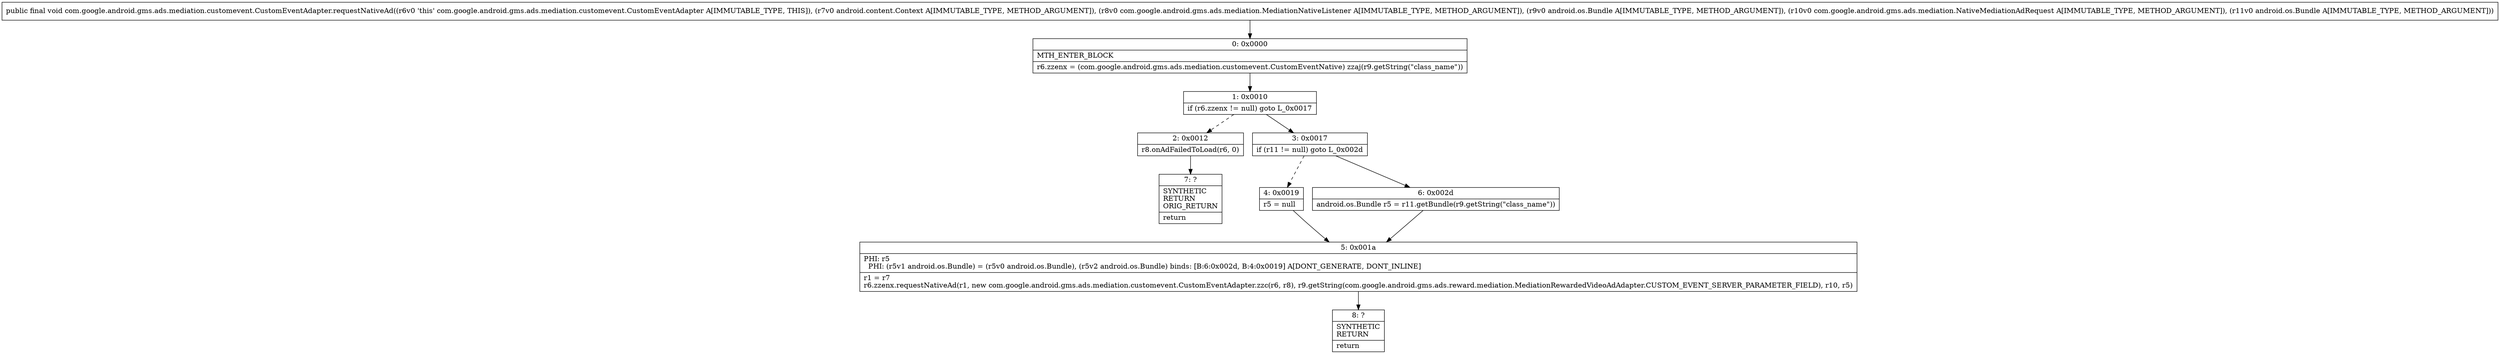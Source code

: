 digraph "CFG forcom.google.android.gms.ads.mediation.customevent.CustomEventAdapter.requestNativeAd(Landroid\/content\/Context;Lcom\/google\/android\/gms\/ads\/mediation\/MediationNativeListener;Landroid\/os\/Bundle;Lcom\/google\/android\/gms\/ads\/mediation\/NativeMediationAdRequest;Landroid\/os\/Bundle;)V" {
Node_0 [shape=record,label="{0\:\ 0x0000|MTH_ENTER_BLOCK\l|r6.zzenx = (com.google.android.gms.ads.mediation.customevent.CustomEventNative) zzaj(r9.getString(\"class_name\"))\l}"];
Node_1 [shape=record,label="{1\:\ 0x0010|if (r6.zzenx != null) goto L_0x0017\l}"];
Node_2 [shape=record,label="{2\:\ 0x0012|r8.onAdFailedToLoad(r6, 0)\l}"];
Node_3 [shape=record,label="{3\:\ 0x0017|if (r11 != null) goto L_0x002d\l}"];
Node_4 [shape=record,label="{4\:\ 0x0019|r5 = null\l}"];
Node_5 [shape=record,label="{5\:\ 0x001a|PHI: r5 \l  PHI: (r5v1 android.os.Bundle) = (r5v0 android.os.Bundle), (r5v2 android.os.Bundle) binds: [B:6:0x002d, B:4:0x0019] A[DONT_GENERATE, DONT_INLINE]\l|r1 = r7\lr6.zzenx.requestNativeAd(r1, new com.google.android.gms.ads.mediation.customevent.CustomEventAdapter.zzc(r6, r8), r9.getString(com.google.android.gms.ads.reward.mediation.MediationRewardedVideoAdAdapter.CUSTOM_EVENT_SERVER_PARAMETER_FIELD), r10, r5)\l}"];
Node_6 [shape=record,label="{6\:\ 0x002d|android.os.Bundle r5 = r11.getBundle(r9.getString(\"class_name\"))\l}"];
Node_7 [shape=record,label="{7\:\ ?|SYNTHETIC\lRETURN\lORIG_RETURN\l|return\l}"];
Node_8 [shape=record,label="{8\:\ ?|SYNTHETIC\lRETURN\l|return\l}"];
MethodNode[shape=record,label="{public final void com.google.android.gms.ads.mediation.customevent.CustomEventAdapter.requestNativeAd((r6v0 'this' com.google.android.gms.ads.mediation.customevent.CustomEventAdapter A[IMMUTABLE_TYPE, THIS]), (r7v0 android.content.Context A[IMMUTABLE_TYPE, METHOD_ARGUMENT]), (r8v0 com.google.android.gms.ads.mediation.MediationNativeListener A[IMMUTABLE_TYPE, METHOD_ARGUMENT]), (r9v0 android.os.Bundle A[IMMUTABLE_TYPE, METHOD_ARGUMENT]), (r10v0 com.google.android.gms.ads.mediation.NativeMediationAdRequest A[IMMUTABLE_TYPE, METHOD_ARGUMENT]), (r11v0 android.os.Bundle A[IMMUTABLE_TYPE, METHOD_ARGUMENT])) }"];
MethodNode -> Node_0;
Node_0 -> Node_1;
Node_1 -> Node_2[style=dashed];
Node_1 -> Node_3;
Node_2 -> Node_7;
Node_3 -> Node_4[style=dashed];
Node_3 -> Node_6;
Node_4 -> Node_5;
Node_5 -> Node_8;
Node_6 -> Node_5;
}

